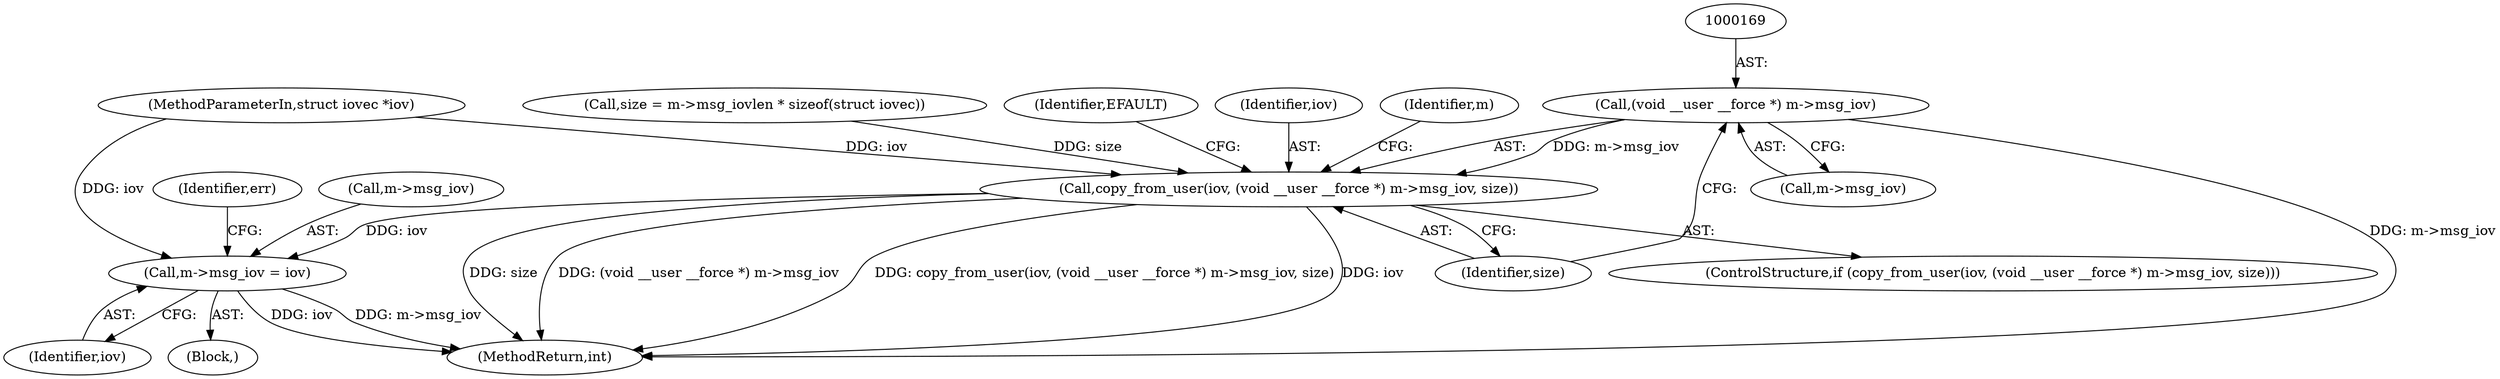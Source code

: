 digraph "0_linux_f3d3342602f8bcbf37d7c46641cb9bca7618eb1c_14@pointer" {
"1000168" [label="(Call,(void __user __force *) m->msg_iov)"];
"1000166" [label="(Call,copy_from_user(iov, (void __user __force *) m->msg_iov, size))"];
"1000177" [label="(Call,m->msg_iov = iov)"];
"1000229" [label="(MethodReturn,int)"];
"1000102" [label="(MethodParameterIn,struct iovec *iov)"];
"1000157" [label="(Call,size = m->msg_iovlen * sizeof(struct iovec))"];
"1000183" [label="(Identifier,err)"];
"1000168" [label="(Call,(void __user __force *) m->msg_iov)"];
"1000166" [label="(Call,copy_from_user(iov, (void __user __force *) m->msg_iov, size))"];
"1000181" [label="(Identifier,iov)"];
"1000176" [label="(Identifier,EFAULT)"];
"1000173" [label="(Identifier,size)"];
"1000165" [label="(ControlStructure,if (copy_from_user(iov, (void __user __force *) m->msg_iov, size)))"];
"1000167" [label="(Identifier,iov)"];
"1000179" [label="(Identifier,m)"];
"1000178" [label="(Call,m->msg_iov)"];
"1000170" [label="(Call,m->msg_iov)"];
"1000105" [label="(Block,)"];
"1000177" [label="(Call,m->msg_iov = iov)"];
"1000168" -> "1000166"  [label="AST: "];
"1000168" -> "1000170"  [label="CFG: "];
"1000169" -> "1000168"  [label="AST: "];
"1000170" -> "1000168"  [label="AST: "];
"1000173" -> "1000168"  [label="CFG: "];
"1000168" -> "1000229"  [label="DDG: m->msg_iov"];
"1000168" -> "1000166"  [label="DDG: m->msg_iov"];
"1000166" -> "1000165"  [label="AST: "];
"1000166" -> "1000173"  [label="CFG: "];
"1000167" -> "1000166"  [label="AST: "];
"1000173" -> "1000166"  [label="AST: "];
"1000176" -> "1000166"  [label="CFG: "];
"1000179" -> "1000166"  [label="CFG: "];
"1000166" -> "1000229"  [label="DDG: (void __user __force *) m->msg_iov"];
"1000166" -> "1000229"  [label="DDG: copy_from_user(iov, (void __user __force *) m->msg_iov, size)"];
"1000166" -> "1000229"  [label="DDG: iov"];
"1000166" -> "1000229"  [label="DDG: size"];
"1000102" -> "1000166"  [label="DDG: iov"];
"1000157" -> "1000166"  [label="DDG: size"];
"1000166" -> "1000177"  [label="DDG: iov"];
"1000177" -> "1000105"  [label="AST: "];
"1000177" -> "1000181"  [label="CFG: "];
"1000178" -> "1000177"  [label="AST: "];
"1000181" -> "1000177"  [label="AST: "];
"1000183" -> "1000177"  [label="CFG: "];
"1000177" -> "1000229"  [label="DDG: iov"];
"1000177" -> "1000229"  [label="DDG: m->msg_iov"];
"1000102" -> "1000177"  [label="DDG: iov"];
}
